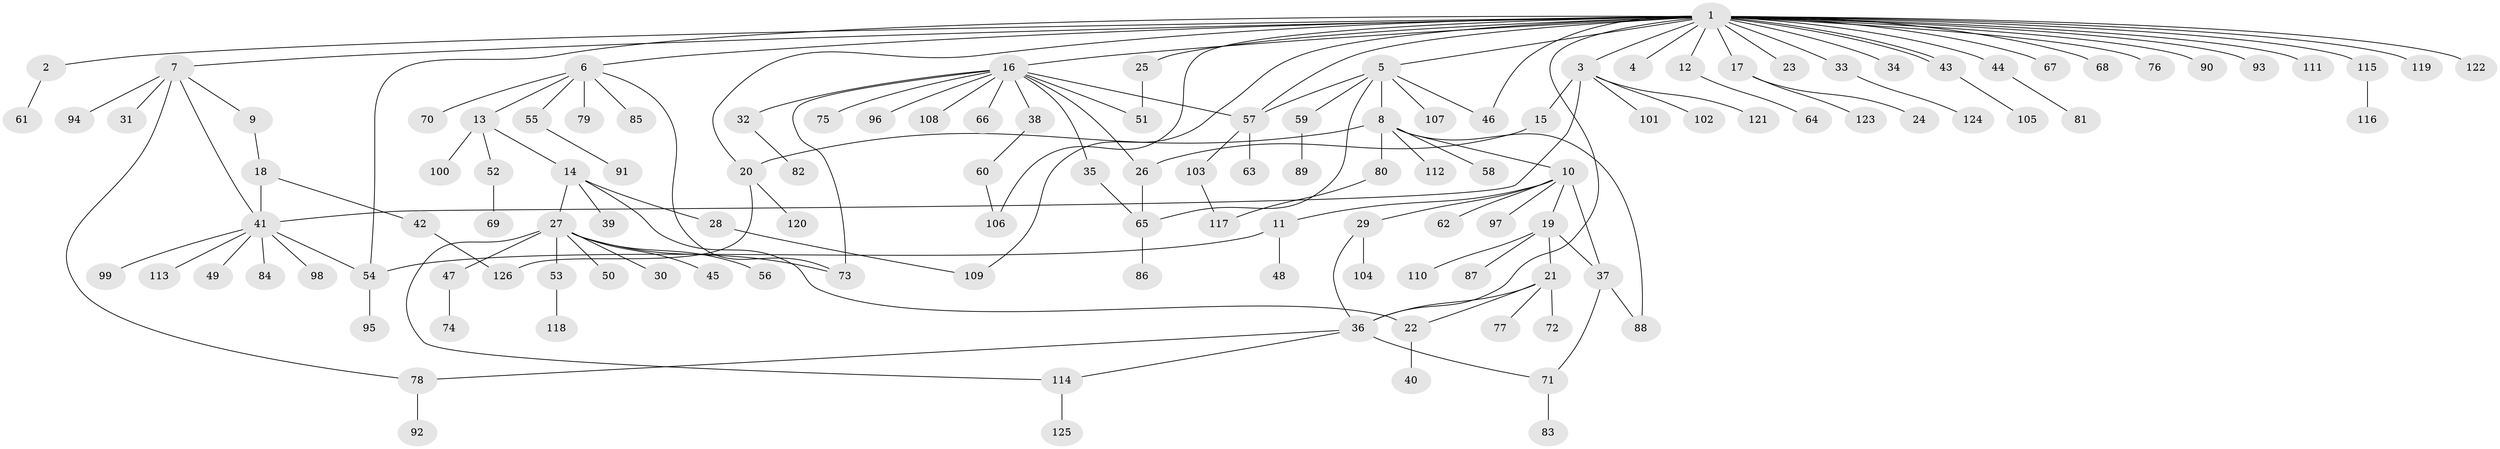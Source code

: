// coarse degree distribution, {31: 0.011363636363636364, 2: 0.17045454545454544, 6: 0.045454545454545456, 1: 0.5795454545454546, 5: 0.056818181818181816, 7: 0.022727272727272728, 3: 0.06818181818181818, 12: 0.011363636363636364, 4: 0.022727272727272728, 9: 0.011363636363636364}
// Generated by graph-tools (version 1.1) at 2025/18/03/04/25 18:18:15]
// undirected, 126 vertices, 152 edges
graph export_dot {
graph [start="1"]
  node [color=gray90,style=filled];
  1;
  2;
  3;
  4;
  5;
  6;
  7;
  8;
  9;
  10;
  11;
  12;
  13;
  14;
  15;
  16;
  17;
  18;
  19;
  20;
  21;
  22;
  23;
  24;
  25;
  26;
  27;
  28;
  29;
  30;
  31;
  32;
  33;
  34;
  35;
  36;
  37;
  38;
  39;
  40;
  41;
  42;
  43;
  44;
  45;
  46;
  47;
  48;
  49;
  50;
  51;
  52;
  53;
  54;
  55;
  56;
  57;
  58;
  59;
  60;
  61;
  62;
  63;
  64;
  65;
  66;
  67;
  68;
  69;
  70;
  71;
  72;
  73;
  74;
  75;
  76;
  77;
  78;
  79;
  80;
  81;
  82;
  83;
  84;
  85;
  86;
  87;
  88;
  89;
  90;
  91;
  92;
  93;
  94;
  95;
  96;
  97;
  98;
  99;
  100;
  101;
  102;
  103;
  104;
  105;
  106;
  107;
  108;
  109;
  110;
  111;
  112;
  113;
  114;
  115;
  116;
  117;
  118;
  119;
  120;
  121;
  122;
  123;
  124;
  125;
  126;
  1 -- 2;
  1 -- 3;
  1 -- 4;
  1 -- 5;
  1 -- 6;
  1 -- 7;
  1 -- 12;
  1 -- 16;
  1 -- 17;
  1 -- 20;
  1 -- 23;
  1 -- 25;
  1 -- 33;
  1 -- 34;
  1 -- 36;
  1 -- 43;
  1 -- 43;
  1 -- 44;
  1 -- 46;
  1 -- 54;
  1 -- 57;
  1 -- 67;
  1 -- 68;
  1 -- 76;
  1 -- 90;
  1 -- 93;
  1 -- 106;
  1 -- 109;
  1 -- 111;
  1 -- 115;
  1 -- 119;
  1 -- 122;
  2 -- 61;
  3 -- 15;
  3 -- 41;
  3 -- 101;
  3 -- 102;
  3 -- 121;
  5 -- 8;
  5 -- 46;
  5 -- 57;
  5 -- 59;
  5 -- 65;
  5 -- 107;
  6 -- 13;
  6 -- 55;
  6 -- 70;
  6 -- 73;
  6 -- 79;
  6 -- 85;
  7 -- 9;
  7 -- 31;
  7 -- 41;
  7 -- 78;
  7 -- 94;
  8 -- 10;
  8 -- 20;
  8 -- 58;
  8 -- 80;
  8 -- 88;
  8 -- 112;
  9 -- 18;
  10 -- 11;
  10 -- 19;
  10 -- 29;
  10 -- 37;
  10 -- 62;
  10 -- 97;
  11 -- 48;
  11 -- 54;
  12 -- 64;
  13 -- 14;
  13 -- 52;
  13 -- 100;
  14 -- 22;
  14 -- 27;
  14 -- 28;
  14 -- 39;
  15 -- 26;
  16 -- 26;
  16 -- 32;
  16 -- 35;
  16 -- 38;
  16 -- 51;
  16 -- 57;
  16 -- 66;
  16 -- 73;
  16 -- 75;
  16 -- 96;
  16 -- 108;
  17 -- 24;
  17 -- 123;
  18 -- 41;
  18 -- 42;
  19 -- 21;
  19 -- 37;
  19 -- 87;
  19 -- 110;
  20 -- 120;
  20 -- 126;
  21 -- 22;
  21 -- 36;
  21 -- 72;
  21 -- 77;
  22 -- 40;
  25 -- 51;
  26 -- 65;
  27 -- 30;
  27 -- 45;
  27 -- 47;
  27 -- 50;
  27 -- 53;
  27 -- 56;
  27 -- 73;
  27 -- 114;
  28 -- 109;
  29 -- 36;
  29 -- 104;
  32 -- 82;
  33 -- 124;
  35 -- 65;
  36 -- 71;
  36 -- 78;
  36 -- 114;
  37 -- 71;
  37 -- 88;
  38 -- 60;
  41 -- 49;
  41 -- 54;
  41 -- 84;
  41 -- 98;
  41 -- 99;
  41 -- 113;
  42 -- 126;
  43 -- 105;
  44 -- 81;
  47 -- 74;
  52 -- 69;
  53 -- 118;
  54 -- 95;
  55 -- 91;
  57 -- 63;
  57 -- 103;
  59 -- 89;
  60 -- 106;
  65 -- 86;
  71 -- 83;
  78 -- 92;
  80 -- 117;
  103 -- 117;
  114 -- 125;
  115 -- 116;
}
